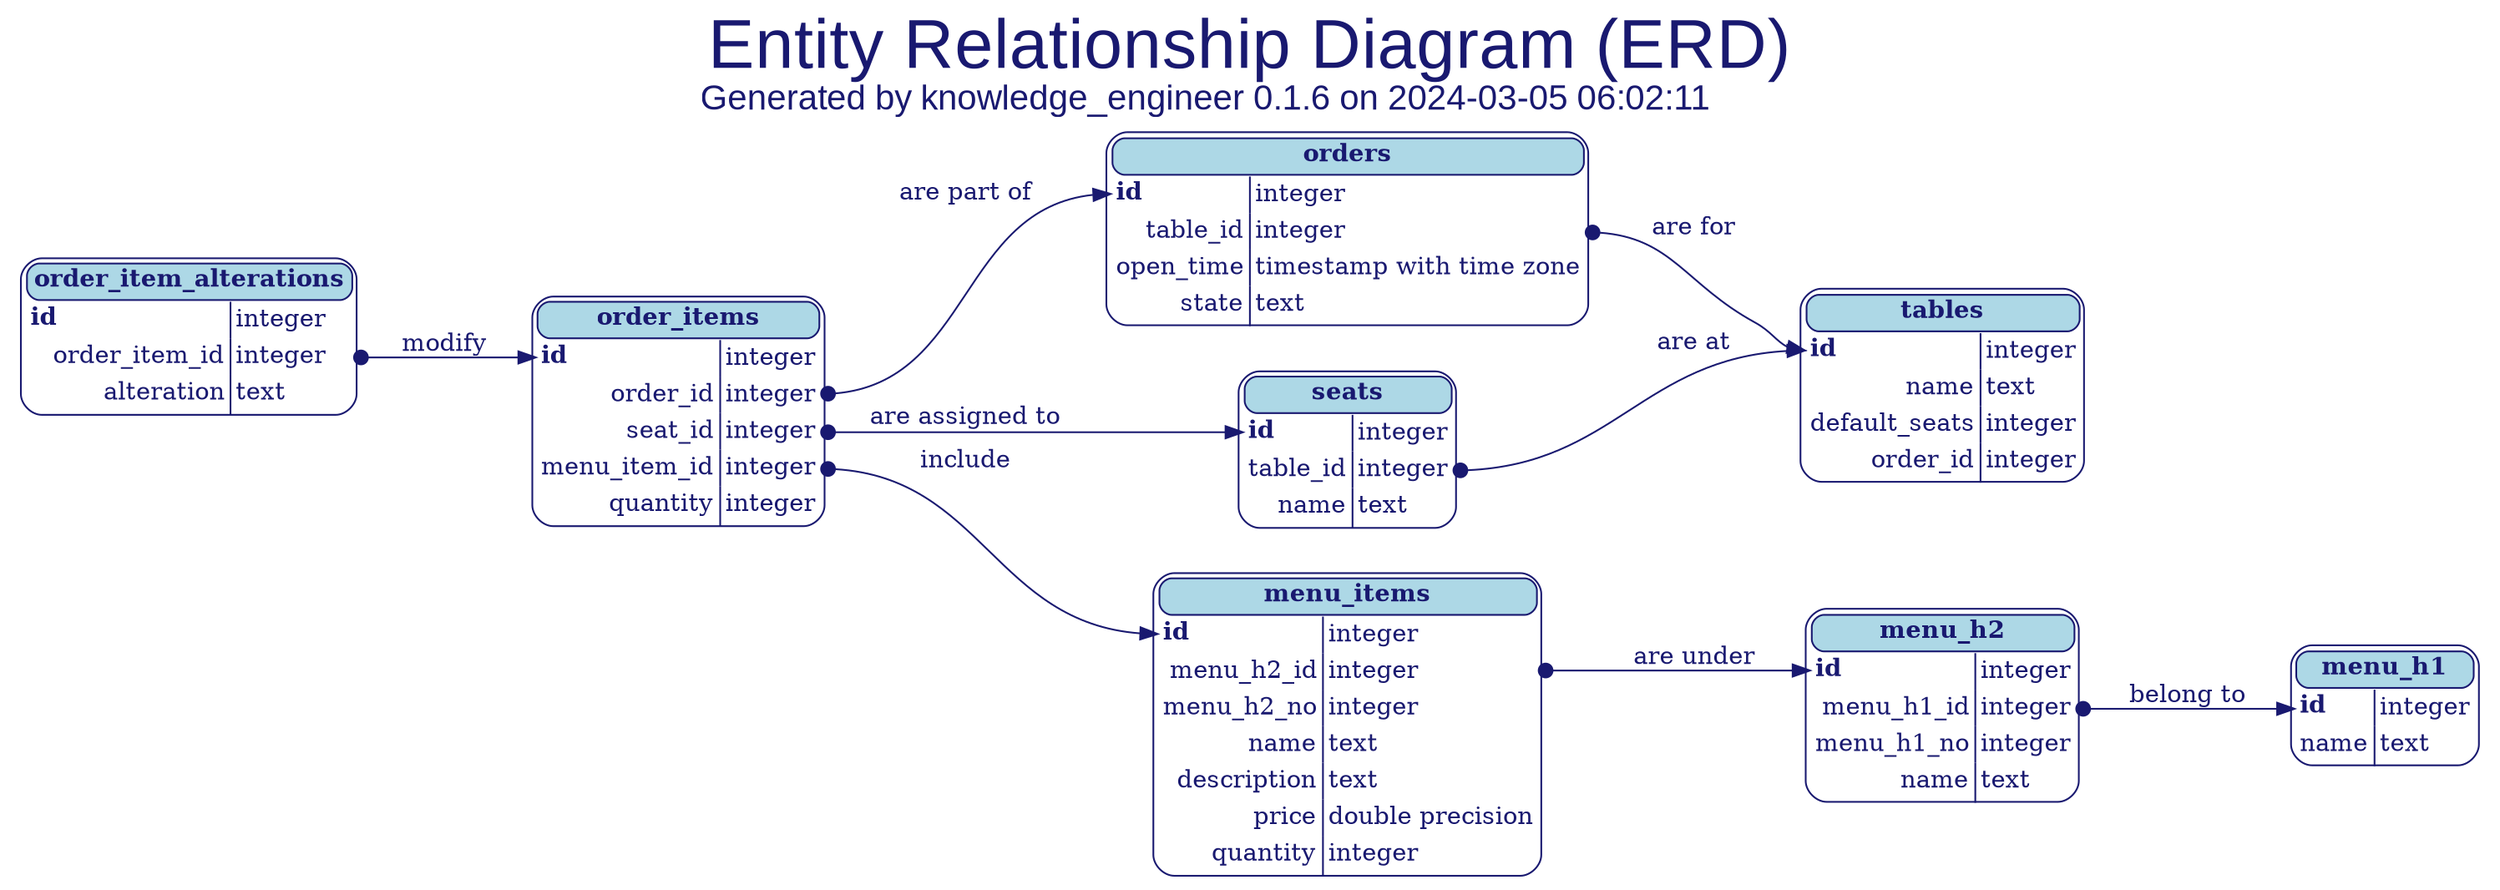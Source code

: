 digraph ERD {
    node [shape="none", color=midnightblue, fontcolor=midnightblue labeljust="l"];
    edge [arrowhead=normal, arrowtail="dot", dir="both", arrowsize=1, color=midnightblue, fontcolor=midnightblue];
    graph [ rankdir = "LR" center=true labelloc="t"
            label=<
            <font color="midnightblue" FACE="arial" point-size="40" >Entity Relationship Diagram (ERD)</font>
            <br/><font color="midnightblue" FACE="arial" point-size="20" >Generated by knowledge_engineer 0.1.6 on 2024-03-05 06:02:11 </font>
          >];

    "menu_h1" [label=<
            <table border="1" style="ROUNDED" columns="*">
                <tr>
                    <td border="1" colspan="2" bgcolor="lightblue" style="ROUNDED"><b>menu_h1</b></td>
                </tr>
                <tr>
                    <td border="0" align="left" port="id"><b>id</b></td>
                    <td border="0" align="left">integer</td>
                </tr>
                <tr>
                    <td border="0" align="right">name</td>
                    <td border="0" align="left">text</td>
                </tr>
            </table>
    >];

    "menu_h2" [label=<
            <table border="1" style="ROUNDED" columns="*">
                <tr>
                    <td border="1" colspan="2" bgcolor="lightblue" style="ROUNDED"><b>menu_h2</b></td>
                </tr>
                <tr>
                    <td border="0" align="left" port="id"><b>id</b></td>
                    <td border="0" align="left">integer</td>
                </tr>
                <tr>
                    <td border="0" align="right">menu_h1_id</td>
                    <td border="0" align="left" port="menu_h1_id">integer</td>
                </tr>
                <tr>
                    <td border="0" align="right">menu_h1_no</td>
                    <td border="0" align="left">integer</td>
                </tr>
                <tr>
                    <td border="0" align="right">name</td>
                    <td border="0" align="left">text</td>
                </tr>
            </table>
    >];

    "menu_items" [label=<
            <table border="1" style="ROUNDED" columns="*">
                <tr>
                    <td border="1" colspan="2" bgcolor="lightblue" style="ROUNDED"><b>menu_items</b></td>
                </tr>
                <tr>
                    <td border="0" align="left" port="id"><b>id</b></td>
                    <td border="0" align="left">integer</td>
                </tr>
                <tr>
                    <td border="0" align="right">menu_h2_id</td>
                    <td border="0" align="left" port="menu_h2_id">integer</td>
                </tr>
                <tr>
                    <td border="0" align="right">menu_h2_no</td>
                    <td border="0" align="left">integer</td>
                </tr>
                <tr>
                    <td border="0" align="right">name</td>
                    <td border="0" align="left">text</td>
                </tr>
                <tr>
                    <td border="0" align="right">description</td>
                    <td border="0" align="left">text</td>
                </tr>
                <tr>
                    <td border="0" align="right">price</td>
                    <td border="0" align="left">double precision</td>
                </tr>
                <tr>
                    <td border="0" align="right">quantity</td>
                    <td border="0" align="left">integer</td>
                </tr>
            </table>
    >];

    "tables" [label=<
            <table border="1" style="ROUNDED" columns="*">
                <tr>
                    <td border="1" colspan="2" bgcolor="lightblue" style="ROUNDED"><b>tables</b></td>
                </tr>
                <tr>
                    <td border="0" align="left" port="id"><b>id</b></td>
                    <td border="0" align="left">integer</td>
                </tr>
                <tr>
                    <td border="0" align="right">name</td>
                    <td border="0" align="left">text</td>
                </tr>
                <tr>
                    <td border="0" align="right">default_seats</td>
                    <td border="0" align="left">integer</td>
                </tr>
                <tr>
                    <td border="0" align="right">order_id</td>
                    <td border="0" align="left" port="order_id">integer</td>
                </tr>
            </table>
    >];

    "seats" [label=<
            <table border="1" style="ROUNDED" columns="*">
                <tr>
                    <td border="1" colspan="2" bgcolor="lightblue" style="ROUNDED"><b>seats</b></td>
                </tr>
                <tr>
                    <td border="0" align="left" port="id"><b>id</b></td>
                    <td border="0" align="left">integer</td>
                </tr>
                <tr>
                    <td border="0" align="right">table_id</td>
                    <td border="0" align="left" port="table_id">integer</td>
                </tr>
                <tr>
                    <td border="0" align="right">name</td>
                    <td border="0" align="left">text</td>
                </tr>
            </table>
    >];

    "orders" [label=<
            <table border="1" style="ROUNDED" columns="*">
                <tr>
                    <td border="1" colspan="2" bgcolor="lightblue" style="ROUNDED"><b>orders</b></td>
                </tr>
                <tr>
                    <td border="0" align="left" port="id"><b>id</b></td>
                    <td border="0" align="left">integer</td>
                </tr>
                <tr>
                    <td border="0" align="right">table_id</td>
                    <td border="0" align="left" port="table_id">integer</td>
                </tr>
                <tr>
                    <td border="0" align="right">open_time</td>
                    <td border="0" align="left">timestamp with time zone</td>
                </tr>
                <tr>
                    <td border="0" align="right">state</td>
                    <td border="0" align="left">text</td>
                </tr>
            </table>
    >];

    "order_items" [label=<
            <table border="1" style="ROUNDED" columns="*">
                <tr>
                    <td border="1" colspan="2" bgcolor="lightblue" style="ROUNDED"><b>order_items</b></td>
                </tr>
                <tr>
                    <td border="0" align="left" port="id"><b>id</b></td>
                    <td border="0" align="left">integer</td>
                </tr>
                <tr>
                    <td border="0" align="right">order_id</td>
                    <td border="0" align="left" port="order_id">integer</td>
                </tr>
                <tr>
                    <td border="0" align="right">seat_id</td>
                    <td border="0" align="left" port="seat_id">integer</td>
                </tr>
                <tr>
                    <td border="0" align="right">menu_item_id</td>
                    <td border="0" align="left" port="menu_item_id">integer</td>
                </tr>
                <tr>
                    <td border="0" align="right">quantity</td>
                    <td border="0" align="left">integer</td>
                </tr>
            </table>
    >];

    "order_item_alterations" [label=<
            <table border="1" style="ROUNDED" columns="*">
                <tr>
                    <td border="1" colspan="2" bgcolor="lightblue" style="ROUNDED"><b>order_item_alterations</b></td>
                </tr>
                <tr>
                    <td border="0" align="left" port="id"><b>id</b></td>
                    <td border="0" align="left">integer</td>
                </tr>
                <tr>
                    <td border="0" align="right">order_item_id</td>
                    <td border="0" align="left" port="order_item_id">integer</td>
                </tr>
                <tr>
                    <td border="0" align="right">alteration</td>
                    <td border="0" align="left">text</td>
                </tr>
            </table>
    >];

    menu_h2:menu_h1_id -> menu_h1:id [label="belong to"];
    menu_items:menu_h2_id -> menu_h2:id [label="are under"];
    seats:table_id -> tables:id [label="are at"];
    orders:table_id -> tables:id [label="are for"];
    order_items:order_id -> orders:id [label="are part of"];
    order_items:seat_id -> seats:id [label="are assigned to"];
    order_items:menu_item_id -> menu_items:id [label="include"];
    order_item_alterations:order_item_id -> order_items:id [label="modify"];
}
